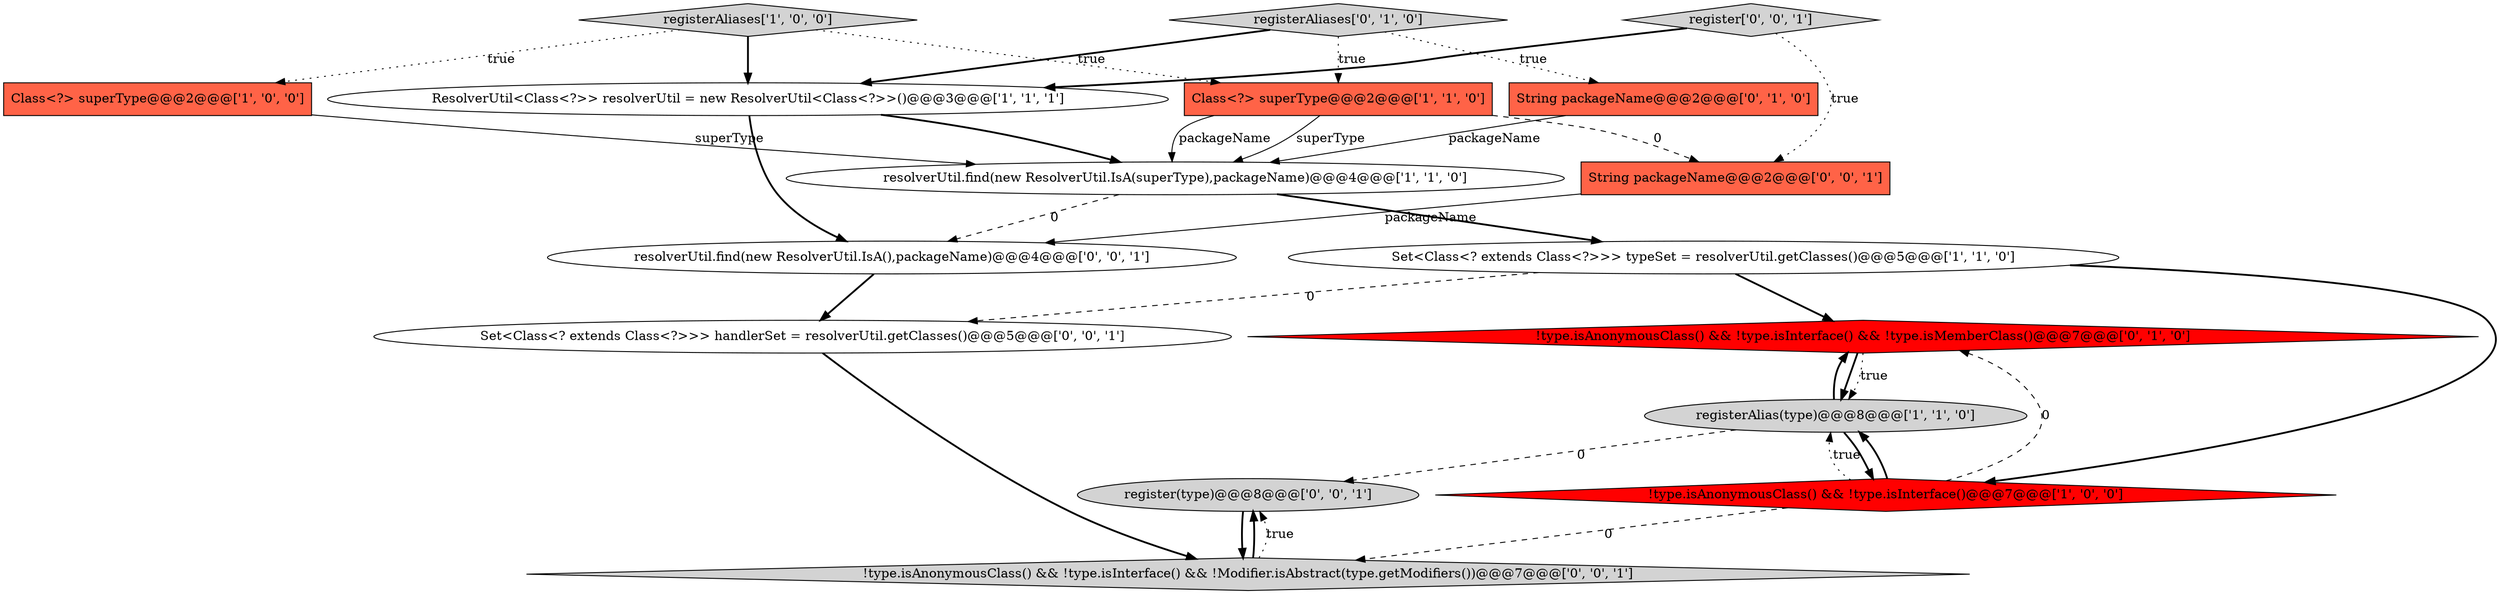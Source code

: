 digraph {
5 [style = filled, label = "registerAliases['1', '0', '0']", fillcolor = lightgray, shape = diamond image = "AAA0AAABBB1BBB"];
1 [style = filled, label = "Set<Class<? extends Class<?>>> typeSet = resolverUtil.getClasses()@@@5@@@['1', '1', '0']", fillcolor = white, shape = ellipse image = "AAA0AAABBB1BBB"];
13 [style = filled, label = "resolverUtil.find(new ResolverUtil.IsA(),packageName)@@@4@@@['0', '0', '1']", fillcolor = white, shape = ellipse image = "AAA0AAABBB3BBB"];
6 [style = filled, label = "Class<?> superType@@@2@@@['1', '1', '0']", fillcolor = tomato, shape = box image = "AAA0AAABBB1BBB"];
8 [style = filled, label = "registerAliases['0', '1', '0']", fillcolor = lightgray, shape = diamond image = "AAA0AAABBB2BBB"];
11 [style = filled, label = "register(type)@@@8@@@['0', '0', '1']", fillcolor = lightgray, shape = ellipse image = "AAA0AAABBB3BBB"];
2 [style = filled, label = "Class<?> superType@@@2@@@['1', '0', '0']", fillcolor = tomato, shape = box image = "AAA0AAABBB1BBB"];
10 [style = filled, label = "!type.isAnonymousClass() && !type.isInterface() && !type.isMemberClass()@@@7@@@['0', '1', '0']", fillcolor = red, shape = diamond image = "AAA1AAABBB2BBB"];
3 [style = filled, label = "ResolverUtil<Class<?>> resolverUtil = new ResolverUtil<Class<?>>()@@@3@@@['1', '1', '1']", fillcolor = white, shape = ellipse image = "AAA0AAABBB1BBB"];
9 [style = filled, label = "String packageName@@@2@@@['0', '1', '0']", fillcolor = tomato, shape = box image = "AAA0AAABBB2BBB"];
15 [style = filled, label = "register['0', '0', '1']", fillcolor = lightgray, shape = diamond image = "AAA0AAABBB3BBB"];
0 [style = filled, label = "resolverUtil.find(new ResolverUtil.IsA(superType),packageName)@@@4@@@['1', '1', '0']", fillcolor = white, shape = ellipse image = "AAA0AAABBB1BBB"];
4 [style = filled, label = "registerAlias(type)@@@8@@@['1', '1', '0']", fillcolor = lightgray, shape = ellipse image = "AAA0AAABBB1BBB"];
16 [style = filled, label = "String packageName@@@2@@@['0', '0', '1']", fillcolor = tomato, shape = box image = "AAA0AAABBB3BBB"];
14 [style = filled, label = "!type.isAnonymousClass() && !type.isInterface() && !Modifier.isAbstract(type.getModifiers())@@@7@@@['0', '0', '1']", fillcolor = lightgray, shape = diamond image = "AAA0AAABBB3BBB"];
12 [style = filled, label = "Set<Class<? extends Class<?>>> handlerSet = resolverUtil.getClasses()@@@5@@@['0', '0', '1']", fillcolor = white, shape = ellipse image = "AAA0AAABBB3BBB"];
7 [style = filled, label = "!type.isAnonymousClass() && !type.isInterface()@@@7@@@['1', '0', '0']", fillcolor = red, shape = diamond image = "AAA1AAABBB1BBB"];
5->3 [style = bold, label=""];
4->10 [style = bold, label=""];
9->0 [style = solid, label="packageName"];
11->14 [style = bold, label=""];
7->14 [style = dashed, label="0"];
8->3 [style = bold, label=""];
5->6 [style = dotted, label="true"];
7->4 [style = bold, label=""];
15->16 [style = dotted, label="true"];
15->3 [style = bold, label=""];
6->0 [style = solid, label="superType"];
1->7 [style = bold, label=""];
4->7 [style = bold, label=""];
3->0 [style = bold, label=""];
1->12 [style = dashed, label="0"];
6->16 [style = dashed, label="0"];
2->0 [style = solid, label="superType"];
13->12 [style = bold, label=""];
8->6 [style = dotted, label="true"];
6->0 [style = solid, label="packageName"];
0->1 [style = bold, label=""];
0->13 [style = dashed, label="0"];
16->13 [style = solid, label="packageName"];
7->4 [style = dotted, label="true"];
12->14 [style = bold, label=""];
10->4 [style = bold, label=""];
3->13 [style = bold, label=""];
14->11 [style = dotted, label="true"];
7->10 [style = dashed, label="0"];
8->9 [style = dotted, label="true"];
10->4 [style = dotted, label="true"];
4->11 [style = dashed, label="0"];
1->10 [style = bold, label=""];
14->11 [style = bold, label=""];
5->2 [style = dotted, label="true"];
}
